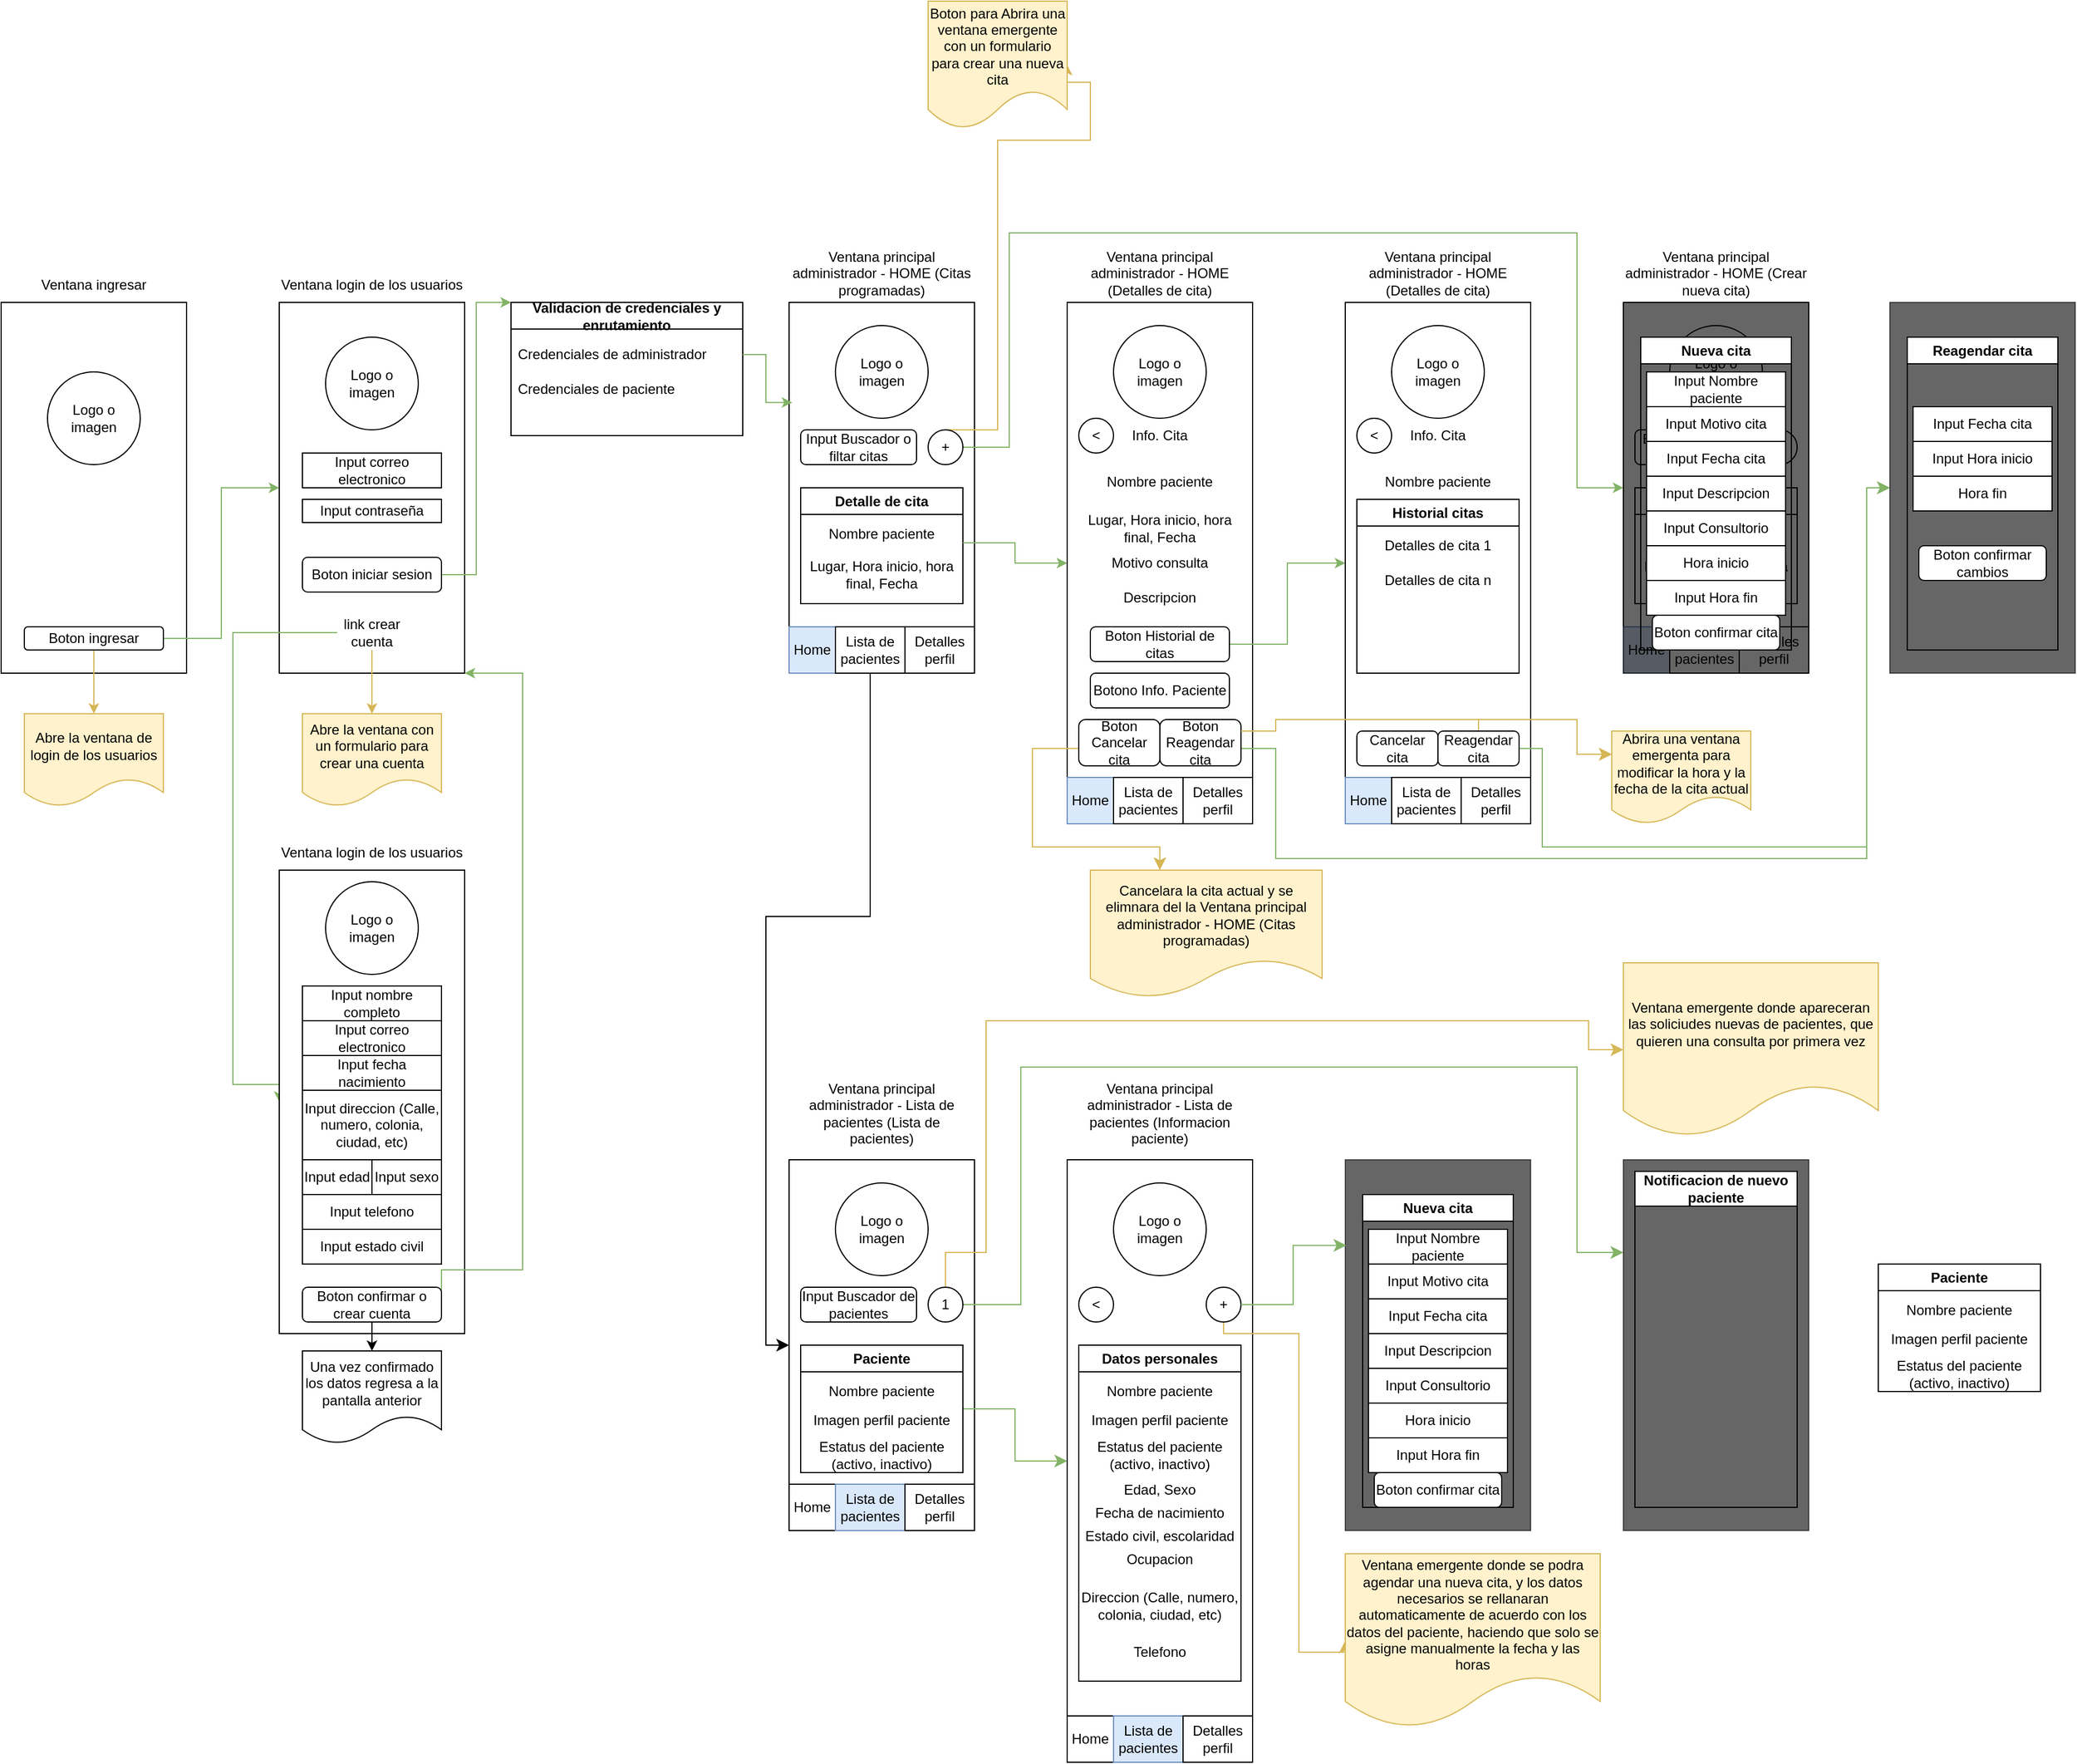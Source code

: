 <mxfile version="24.3.1" type="github">
  <diagram name="Página-1" id="ZbiloQiYvvWJCCRVqYYY">
    <mxGraphModel dx="989" dy="2167" grid="1" gridSize="10" guides="1" tooltips="1" connect="1" arrows="1" fold="1" page="1" pageScale="1" pageWidth="900" pageHeight="1600" math="0" shadow="0">
      <root>
        <mxCell id="0" />
        <mxCell id="1" parent="0" />
        <mxCell id="nOO9d--wfHKwfgQTX6aH-1" value="" style="rounded=0;whiteSpace=wrap;html=1;" parent="1" vertex="1">
          <mxGeometry x="40" y="100" width="160" height="320" as="geometry" />
        </mxCell>
        <mxCell id="nOO9d--wfHKwfgQTX6aH-2" value="Ventana ingresar" style="text;html=1;align=center;verticalAlign=middle;whiteSpace=wrap;rounded=0;" parent="1" vertex="1">
          <mxGeometry x="40" y="70" width="160" height="30" as="geometry" />
        </mxCell>
        <mxCell id="nOO9d--wfHKwfgQTX6aH-3" value="Logo o imagen" style="ellipse;whiteSpace=wrap;html=1;aspect=fixed;" parent="1" vertex="1">
          <mxGeometry x="80" y="160" width="80" height="80" as="geometry" />
        </mxCell>
        <mxCell id="nOO9d--wfHKwfgQTX6aH-10" value="" style="edgeStyle=orthogonalEdgeStyle;rounded=0;orthogonalLoop=1;jettySize=auto;html=1;fillColor=#fff2cc;strokeColor=#d6b656;" parent="1" source="nOO9d--wfHKwfgQTX6aH-4" target="nOO9d--wfHKwfgQTX6aH-9" edge="1">
          <mxGeometry relative="1" as="geometry" />
        </mxCell>
        <mxCell id="nOO9d--wfHKwfgQTX6aH-15" style="rounded=0;orthogonalLoop=1;jettySize=auto;html=1;exitX=1;exitY=0.5;exitDx=0;exitDy=0;entryX=0;entryY=0.5;entryDx=0;entryDy=0;edgeStyle=orthogonalEdgeStyle;endArrow=classic;endFill=1;fillColor=#d5e8d4;strokeColor=#82b366;" parent="1" source="nOO9d--wfHKwfgQTX6aH-4" target="nOO9d--wfHKwfgQTX6aH-11" edge="1">
          <mxGeometry relative="1" as="geometry" />
        </mxCell>
        <mxCell id="nOO9d--wfHKwfgQTX6aH-4" value="Boton ingresar" style="rounded=1;whiteSpace=wrap;html=1;" parent="1" vertex="1">
          <mxGeometry x="60" y="380" width="120" height="20" as="geometry" />
        </mxCell>
        <mxCell id="nOO9d--wfHKwfgQTX6aH-9" value="Abre la ventana de login de los usuarios" style="shape=document;whiteSpace=wrap;html=1;boundedLbl=1;rounded=1;fillColor=#fff2cc;strokeColor=#d6b656;" parent="1" vertex="1">
          <mxGeometry x="60" y="455" width="120" height="80" as="geometry" />
        </mxCell>
        <mxCell id="nOO9d--wfHKwfgQTX6aH-11" value="" style="rounded=0;whiteSpace=wrap;html=1;" parent="1" vertex="1">
          <mxGeometry x="280" y="100" width="160" height="320" as="geometry" />
        </mxCell>
        <mxCell id="nOO9d--wfHKwfgQTX6aH-12" value="Ventana login de los usuarios" style="text;html=1;align=center;verticalAlign=middle;whiteSpace=wrap;rounded=0;" parent="1" vertex="1">
          <mxGeometry x="280" y="70" width="160" height="30" as="geometry" />
        </mxCell>
        <mxCell id="nOO9d--wfHKwfgQTX6aH-13" value="Logo o imagen" style="ellipse;whiteSpace=wrap;html=1;aspect=fixed;" parent="1" vertex="1">
          <mxGeometry x="320" y="130" width="80" height="80" as="geometry" />
        </mxCell>
        <mxCell id="nOO9d--wfHKwfgQTX6aH-62" style="edgeStyle=orthogonalEdgeStyle;rounded=0;orthogonalLoop=1;jettySize=auto;html=1;exitX=0;exitY=0.5;exitDx=0;exitDy=0;entryX=0;entryY=0.5;entryDx=0;entryDy=0;fillColor=#d5e8d4;strokeColor=#82b366;" parent="1" source="nOO9d--wfHKwfgQTX6aH-18" target="nOO9d--wfHKwfgQTX6aH-24" edge="1">
          <mxGeometry relative="1" as="geometry">
            <Array as="points">
              <mxPoint x="240" y="385" />
              <mxPoint x="240" y="775" />
            </Array>
          </mxGeometry>
        </mxCell>
        <mxCell id="nOO9d--wfHKwfgQTX6aH-65" style="edgeStyle=orthogonalEdgeStyle;rounded=0;orthogonalLoop=1;jettySize=auto;html=1;exitX=1;exitY=0.5;exitDx=0;exitDy=0;entryX=0;entryY=0;entryDx=0;entryDy=0;fillColor=#d5e8d4;strokeColor=#82b366;" parent="1" source="nOO9d--wfHKwfgQTX6aH-14" target="nOO9d--wfHKwfgQTX6aH-64" edge="1">
          <mxGeometry relative="1" as="geometry">
            <Array as="points">
              <mxPoint x="450" y="335" />
              <mxPoint x="450" y="100" />
            </Array>
          </mxGeometry>
        </mxCell>
        <mxCell id="nOO9d--wfHKwfgQTX6aH-14" value="Boton iniciar sesion" style="rounded=1;whiteSpace=wrap;html=1;" parent="1" vertex="1">
          <mxGeometry x="300" y="320" width="120" height="30" as="geometry" />
        </mxCell>
        <mxCell id="nOO9d--wfHKwfgQTX6aH-16" value="Input correo electronico" style="rounded=0;whiteSpace=wrap;html=1;" parent="1" vertex="1">
          <mxGeometry x="300" y="230" width="120" height="30" as="geometry" />
        </mxCell>
        <mxCell id="nOO9d--wfHKwfgQTX6aH-17" value="Input contraseña" style="rounded=0;whiteSpace=wrap;html=1;" parent="1" vertex="1">
          <mxGeometry x="300" y="270" width="120" height="20" as="geometry" />
        </mxCell>
        <mxCell id="nOO9d--wfHKwfgQTX6aH-23" value="" style="edgeStyle=orthogonalEdgeStyle;rounded=0;orthogonalLoop=1;jettySize=auto;html=1;fillColor=#fff2cc;strokeColor=#d6b656;" parent="1" source="nOO9d--wfHKwfgQTX6aH-18" target="nOO9d--wfHKwfgQTX6aH-22" edge="1">
          <mxGeometry relative="1" as="geometry" />
        </mxCell>
        <mxCell id="nOO9d--wfHKwfgQTX6aH-18" value="link crear cuenta" style="text;html=1;align=center;verticalAlign=middle;whiteSpace=wrap;rounded=0;" parent="1" vertex="1">
          <mxGeometry x="330" y="370" width="60" height="30" as="geometry" />
        </mxCell>
        <mxCell id="nOO9d--wfHKwfgQTX6aH-22" value="Abre la ventana con un formulario para crear una cuenta" style="shape=document;whiteSpace=wrap;html=1;boundedLbl=1;fillColor=#fff2cc;strokeColor=#d6b656;" parent="1" vertex="1">
          <mxGeometry x="300" y="455" width="120" height="80" as="geometry" />
        </mxCell>
        <mxCell id="nOO9d--wfHKwfgQTX6aH-24" value="" style="rounded=0;whiteSpace=wrap;html=1;" parent="1" vertex="1">
          <mxGeometry x="280" y="590" width="160" height="400" as="geometry" />
        </mxCell>
        <mxCell id="nOO9d--wfHKwfgQTX6aH-25" value="Ventana login de los usuarios" style="text;html=1;align=center;verticalAlign=middle;whiteSpace=wrap;rounded=0;" parent="1" vertex="1">
          <mxGeometry x="280" y="560" width="160" height="30" as="geometry" />
        </mxCell>
        <mxCell id="nOO9d--wfHKwfgQTX6aH-26" value="Logo o imagen" style="ellipse;whiteSpace=wrap;html=1;aspect=fixed;" parent="1" vertex="1">
          <mxGeometry x="320" y="600" width="80" height="80" as="geometry" />
        </mxCell>
        <mxCell id="nOO9d--wfHKwfgQTX6aH-28" value="Input nombre completo" style="rounded=0;whiteSpace=wrap;html=1;" parent="1" vertex="1">
          <mxGeometry x="300" y="690" width="120" height="30" as="geometry" />
        </mxCell>
        <mxCell id="nOO9d--wfHKwfgQTX6aH-29" value="Input correo electronico" style="rounded=0;whiteSpace=wrap;html=1;" parent="1" vertex="1">
          <mxGeometry x="300" y="720" width="120" height="30" as="geometry" />
        </mxCell>
        <mxCell id="nOO9d--wfHKwfgQTX6aH-34" value="Input fecha nacimiento" style="rounded=0;whiteSpace=wrap;html=1;" parent="1" vertex="1">
          <mxGeometry x="300" y="750" width="120" height="30" as="geometry" />
        </mxCell>
        <mxCell id="nOO9d--wfHKwfgQTX6aH-35" value="Input direccion (Calle, numero, colonia, ciudad, etc)" style="rounded=0;whiteSpace=wrap;html=1;" parent="1" vertex="1">
          <mxGeometry x="300" y="780" width="120" height="60" as="geometry" />
        </mxCell>
        <mxCell id="nOO9d--wfHKwfgQTX6aH-36" value="Input edad" style="rounded=0;whiteSpace=wrap;html=1;" parent="1" vertex="1">
          <mxGeometry x="300" y="840" width="60" height="30" as="geometry" />
        </mxCell>
        <mxCell id="nOO9d--wfHKwfgQTX6aH-37" value="Input sexo" style="rounded=0;whiteSpace=wrap;html=1;" parent="1" vertex="1">
          <mxGeometry x="360" y="840" width="60" height="30" as="geometry" />
        </mxCell>
        <mxCell id="nOO9d--wfHKwfgQTX6aH-38" value="Input telefono" style="rounded=0;whiteSpace=wrap;html=1;" parent="1" vertex="1">
          <mxGeometry x="300" y="870" width="120" height="30" as="geometry" />
        </mxCell>
        <mxCell id="nOO9d--wfHKwfgQTX6aH-39" value="Input estado civil" style="rounded=0;whiteSpace=wrap;html=1;" parent="1" vertex="1">
          <mxGeometry x="300" y="900" width="120" height="30" as="geometry" />
        </mxCell>
        <mxCell id="nOO9d--wfHKwfgQTX6aH-60" value="" style="edgeStyle=orthogonalEdgeStyle;rounded=0;orthogonalLoop=1;jettySize=auto;html=1;" parent="1" source="nOO9d--wfHKwfgQTX6aH-40" target="nOO9d--wfHKwfgQTX6aH-59" edge="1">
          <mxGeometry relative="1" as="geometry" />
        </mxCell>
        <mxCell id="nOO9d--wfHKwfgQTX6aH-61" style="edgeStyle=orthogonalEdgeStyle;rounded=0;orthogonalLoop=1;jettySize=auto;html=1;exitX=1;exitY=0.5;exitDx=0;exitDy=0;entryX=1;entryY=1;entryDx=0;entryDy=0;fillColor=#d5e8d4;strokeColor=#82b366;" parent="1" source="nOO9d--wfHKwfgQTX6aH-40" target="nOO9d--wfHKwfgQTX6aH-11" edge="1">
          <mxGeometry relative="1" as="geometry">
            <Array as="points">
              <mxPoint x="490" y="935" />
              <mxPoint x="490" y="420" />
            </Array>
          </mxGeometry>
        </mxCell>
        <mxCell id="nOO9d--wfHKwfgQTX6aH-40" value="Boton confirmar o crear cuenta" style="rounded=1;whiteSpace=wrap;html=1;" parent="1" vertex="1">
          <mxGeometry x="300" y="950" width="120" height="30" as="geometry" />
        </mxCell>
        <mxCell id="nOO9d--wfHKwfgQTX6aH-41" value="" style="rounded=0;whiteSpace=wrap;html=1;" parent="1" vertex="1">
          <mxGeometry x="720" y="100" width="160" height="320" as="geometry" />
        </mxCell>
        <mxCell id="nOO9d--wfHKwfgQTX6aH-42" value="Ventana principal administrador - HOME (Citas programadas)" style="text;html=1;align=center;verticalAlign=middle;whiteSpace=wrap;rounded=0;" parent="1" vertex="1">
          <mxGeometry x="720" y="50" width="160" height="50" as="geometry" />
        </mxCell>
        <mxCell id="nOO9d--wfHKwfgQTX6aH-43" value="Logo o imagen" style="ellipse;whiteSpace=wrap;html=1;aspect=fixed;" parent="1" vertex="1">
          <mxGeometry x="760" y="120" width="80" height="80" as="geometry" />
        </mxCell>
        <mxCell id="nOO9d--wfHKwfgQTX6aH-49" value="Input Buscador o filtar citas" style="rounded=1;whiteSpace=wrap;html=1;" parent="1" vertex="1">
          <mxGeometry x="730" y="210" width="100" height="30" as="geometry" />
        </mxCell>
        <mxCell id="nOO9d--wfHKwfgQTX6aH-142" style="edgeStyle=orthogonalEdgeStyle;rounded=0;orthogonalLoop=1;jettySize=auto;html=1;entryX=0;entryY=0.5;entryDx=0;entryDy=0;fillColor=#d5e8d4;strokeColor=#82b366;" parent="1" source="nOO9d--wfHKwfgQTX6aH-50" target="nOO9d--wfHKwfgQTX6aH-141" edge="1">
          <mxGeometry relative="1" as="geometry">
            <Array as="points">
              <mxPoint x="910" y="225" />
              <mxPoint x="910" y="40" />
              <mxPoint x="1400" y="40" />
              <mxPoint x="1400" y="260" />
            </Array>
          </mxGeometry>
        </mxCell>
        <mxCell id="nOO9d--wfHKwfgQTX6aH-147" style="edgeStyle=orthogonalEdgeStyle;rounded=0;orthogonalLoop=1;jettySize=auto;html=1;exitX=0.5;exitY=0;exitDx=0;exitDy=0;entryX=1;entryY=0.5;entryDx=0;entryDy=0;fillColor=#fff2cc;strokeColor=#d6b656;" parent="1" source="nOO9d--wfHKwfgQTX6aH-50" target="nOO9d--wfHKwfgQTX6aH-146" edge="1">
          <mxGeometry relative="1" as="geometry">
            <Array as="points">
              <mxPoint x="900" y="210" />
              <mxPoint x="900" y="-40" />
              <mxPoint x="980" y="-40" />
              <mxPoint x="980" y="-90" />
            </Array>
          </mxGeometry>
        </mxCell>
        <mxCell id="nOO9d--wfHKwfgQTX6aH-50" value="+" style="ellipse;whiteSpace=wrap;html=1;aspect=fixed;" parent="1" vertex="1">
          <mxGeometry x="840" y="210" width="30" height="30" as="geometry" />
        </mxCell>
        <mxCell id="nOO9d--wfHKwfgQTX6aH-53" value="Detalle de cita" style="swimlane;whiteSpace=wrap;html=1;startSize=23;" parent="1" vertex="1">
          <mxGeometry x="730" y="260" width="140" height="100" as="geometry" />
        </mxCell>
        <mxCell id="nOO9d--wfHKwfgQTX6aH-54" value="Nombre paciente" style="text;html=1;align=center;verticalAlign=middle;whiteSpace=wrap;rounded=0;" parent="nOO9d--wfHKwfgQTX6aH-53" vertex="1">
          <mxGeometry y="25" width="140" height="30" as="geometry" />
        </mxCell>
        <mxCell id="nOO9d--wfHKwfgQTX6aH-55" value="Lugar, Hora inicio, hora final, Fecha" style="text;html=1;align=center;verticalAlign=middle;whiteSpace=wrap;rounded=0;" parent="1" vertex="1">
          <mxGeometry x="730" y="310" width="140" height="50" as="geometry" />
        </mxCell>
        <mxCell id="nOO9d--wfHKwfgQTX6aH-56" value="Home" style="rounded=0;whiteSpace=wrap;html=1;fillColor=#dae8fc;strokeColor=#6c8ebf;" parent="1" vertex="1">
          <mxGeometry x="720" y="380" width="40" height="40" as="geometry" />
        </mxCell>
        <mxCell id="zW9iqZZ3IvsAzEYnk_GR-31" style="edgeStyle=orthogonalEdgeStyle;rounded=0;orthogonalLoop=1;jettySize=auto;html=1;exitX=0.5;exitY=1;exitDx=0;exitDy=0;entryX=0;entryY=0.5;entryDx=0;entryDy=0;fontSize=12;startSize=8;endSize=8;" edge="1" parent="1" source="nOO9d--wfHKwfgQTX6aH-57" target="zW9iqZZ3IvsAzEYnk_GR-20">
          <mxGeometry relative="1" as="geometry" />
        </mxCell>
        <mxCell id="nOO9d--wfHKwfgQTX6aH-57" value="Lista de pacientes" style="rounded=0;whiteSpace=wrap;html=1;" parent="1" vertex="1">
          <mxGeometry x="760" y="380" width="60" height="40" as="geometry" />
        </mxCell>
        <mxCell id="nOO9d--wfHKwfgQTX6aH-58" value="Detalles perfil" style="rounded=0;whiteSpace=wrap;html=1;" parent="1" vertex="1">
          <mxGeometry x="820" y="380" width="60" height="40" as="geometry" />
        </mxCell>
        <mxCell id="nOO9d--wfHKwfgQTX6aH-59" value="Una vez confirmado los datos regresa a la pantalla anterior" style="shape=document;whiteSpace=wrap;html=1;boundedLbl=1;rounded=1;" parent="1" vertex="1">
          <mxGeometry x="300" y="1005" width="120" height="80" as="geometry" />
        </mxCell>
        <mxCell id="nOO9d--wfHKwfgQTX6aH-64" value="Validacion de credenciales y enrutamiento" style="swimlane;whiteSpace=wrap;html=1;" parent="1" vertex="1">
          <mxGeometry x="480" y="100" width="200" height="115" as="geometry" />
        </mxCell>
        <mxCell id="nOO9d--wfHKwfgQTX6aH-66" value="Credenciales de administrador" style="text;strokeColor=none;fillColor=none;align=left;verticalAlign=middle;spacingLeft=4;spacingRight=4;overflow=hidden;points=[[0,0.5],[1,0.5]];portConstraint=eastwest;rotatable=0;whiteSpace=wrap;html=1;" parent="nOO9d--wfHKwfgQTX6aH-64" vertex="1">
          <mxGeometry y="30" width="200" height="30" as="geometry" />
        </mxCell>
        <mxCell id="nOO9d--wfHKwfgQTX6aH-70" value="Credenciales de paciente" style="text;strokeColor=none;fillColor=none;align=left;verticalAlign=middle;spacingLeft=4;spacingRight=4;overflow=hidden;points=[[0,0.5],[1,0.5]];portConstraint=eastwest;rotatable=0;whiteSpace=wrap;html=1;" parent="nOO9d--wfHKwfgQTX6aH-64" vertex="1">
          <mxGeometry y="60" width="200" height="30" as="geometry" />
        </mxCell>
        <mxCell id="nOO9d--wfHKwfgQTX6aH-69" style="edgeStyle=orthogonalEdgeStyle;rounded=0;orthogonalLoop=1;jettySize=auto;html=1;entryX=0.017;entryY=0.27;entryDx=0;entryDy=0;entryPerimeter=0;fillColor=#d5e8d4;strokeColor=#82b366;" parent="1" source="nOO9d--wfHKwfgQTX6aH-66" target="nOO9d--wfHKwfgQTX6aH-41" edge="1">
          <mxGeometry relative="1" as="geometry" />
        </mxCell>
        <mxCell id="nOO9d--wfHKwfgQTX6aH-71" value="" style="rounded=0;whiteSpace=wrap;html=1;" parent="1" vertex="1">
          <mxGeometry x="960" y="100" width="160" height="450" as="geometry" />
        </mxCell>
        <mxCell id="nOO9d--wfHKwfgQTX6aH-72" value="Ventana principal administrador - HOME (Detalles de cita)" style="text;html=1;align=center;verticalAlign=middle;whiteSpace=wrap;rounded=0;" parent="1" vertex="1">
          <mxGeometry x="960" y="50" width="160" height="50" as="geometry" />
        </mxCell>
        <mxCell id="nOO9d--wfHKwfgQTX6aH-73" value="Logo o imagen" style="ellipse;whiteSpace=wrap;html=1;aspect=fixed;" parent="1" vertex="1">
          <mxGeometry x="1000" y="120" width="80" height="80" as="geometry" />
        </mxCell>
        <mxCell id="nOO9d--wfHKwfgQTX6aH-79" value="Home" style="rounded=0;whiteSpace=wrap;html=1;fillColor=#dae8fc;strokeColor=#6c8ebf;" parent="1" vertex="1">
          <mxGeometry x="960" y="510" width="40" height="40" as="geometry" />
        </mxCell>
        <mxCell id="nOO9d--wfHKwfgQTX6aH-80" value="Lista de pacientes" style="rounded=0;whiteSpace=wrap;html=1;" parent="1" vertex="1">
          <mxGeometry x="1000" y="510" width="60" height="40" as="geometry" />
        </mxCell>
        <mxCell id="nOO9d--wfHKwfgQTX6aH-81" value="Detalles perfil" style="rounded=0;whiteSpace=wrap;html=1;" parent="1" vertex="1">
          <mxGeometry x="1060" y="510" width="60" height="40" as="geometry" />
        </mxCell>
        <mxCell id="nOO9d--wfHKwfgQTX6aH-82" style="edgeStyle=orthogonalEdgeStyle;rounded=0;orthogonalLoop=1;jettySize=auto;html=1;exitX=1;exitY=0.75;exitDx=0;exitDy=0;entryX=0;entryY=0.5;entryDx=0;entryDy=0;fillColor=#d5e8d4;strokeColor=#82b366;" parent="1" source="nOO9d--wfHKwfgQTX6aH-54" target="nOO9d--wfHKwfgQTX6aH-71" edge="1">
          <mxGeometry relative="1" as="geometry" />
        </mxCell>
        <mxCell id="nOO9d--wfHKwfgQTX6aH-83" value="&amp;lt;" style="ellipse;whiteSpace=wrap;html=1;aspect=fixed;" parent="1" vertex="1">
          <mxGeometry x="970" y="200" width="30" height="30" as="geometry" />
        </mxCell>
        <mxCell id="nOO9d--wfHKwfgQTX6aH-84" value="Info. Cita" style="text;html=1;align=center;verticalAlign=middle;whiteSpace=wrap;rounded=0;" parent="1" vertex="1">
          <mxGeometry x="1010" y="200" width="60" height="30" as="geometry" />
        </mxCell>
        <mxCell id="nOO9d--wfHKwfgQTX6aH-85" value="Lugar, Hora inicio, hora final, Fecha" style="text;html=1;align=center;verticalAlign=middle;whiteSpace=wrap;rounded=0;" parent="1" vertex="1">
          <mxGeometry x="970" y="270" width="140" height="50" as="geometry" />
        </mxCell>
        <mxCell id="nOO9d--wfHKwfgQTX6aH-77" value="Nombre paciente" style="text;html=1;align=center;verticalAlign=middle;whiteSpace=wrap;rounded=0;" parent="1" vertex="1">
          <mxGeometry x="970" y="240" width="140" height="30" as="geometry" />
        </mxCell>
        <mxCell id="nOO9d--wfHKwfgQTX6aH-87" value="Motivo consulta" style="text;html=1;align=center;verticalAlign=middle;whiteSpace=wrap;rounded=0;" parent="1" vertex="1">
          <mxGeometry x="970" y="310" width="140" height="30" as="geometry" />
        </mxCell>
        <mxCell id="nOO9d--wfHKwfgQTX6aH-88" value="Descripcion" style="text;html=1;align=center;verticalAlign=middle;whiteSpace=wrap;rounded=0;" parent="1" vertex="1">
          <mxGeometry x="970" y="340" width="140" height="30" as="geometry" />
        </mxCell>
        <mxCell id="nOO9d--wfHKwfgQTX6aH-114" style="edgeStyle=orthogonalEdgeStyle;rounded=0;orthogonalLoop=1;jettySize=auto;html=1;entryX=0;entryY=0.5;entryDx=0;entryDy=0;fillColor=#d5e8d4;strokeColor=#82b366;" parent="1" source="nOO9d--wfHKwfgQTX6aH-89" target="nOO9d--wfHKwfgQTX6aH-93" edge="1">
          <mxGeometry relative="1" as="geometry" />
        </mxCell>
        <mxCell id="nOO9d--wfHKwfgQTX6aH-89" value="Boton Historial de citas" style="rounded=1;whiteSpace=wrap;html=1;" parent="1" vertex="1">
          <mxGeometry x="980" y="380" width="120" height="30" as="geometry" />
        </mxCell>
        <mxCell id="nOO9d--wfHKwfgQTX6aH-90" value="Botono Info. Paciente" style="rounded=1;whiteSpace=wrap;html=1;" parent="1" vertex="1">
          <mxGeometry x="980" y="420" width="120" height="30" as="geometry" />
        </mxCell>
        <mxCell id="zW9iqZZ3IvsAzEYnk_GR-19" value="" style="edgeStyle=orthogonalEdgeStyle;rounded=0;orthogonalLoop=1;jettySize=auto;html=1;fontSize=12;startSize=8;endSize=8;fillColor=#fff2cc;strokeColor=#d6b656;" edge="1" parent="1" source="nOO9d--wfHKwfgQTX6aH-91" target="zW9iqZZ3IvsAzEYnk_GR-18">
          <mxGeometry relative="1" as="geometry">
            <Array as="points">
              <mxPoint x="930" y="485" />
              <mxPoint x="930" y="570" />
              <mxPoint x="1040" y="570" />
            </Array>
          </mxGeometry>
        </mxCell>
        <mxCell id="nOO9d--wfHKwfgQTX6aH-91" value="Boton Cancelar cita" style="rounded=1;whiteSpace=wrap;html=1;" parent="1" vertex="1">
          <mxGeometry x="970" y="460" width="70" height="40" as="geometry" />
        </mxCell>
        <mxCell id="zW9iqZZ3IvsAzEYnk_GR-16" style="edgeStyle=orthogonalEdgeStyle;rounded=0;orthogonalLoop=1;jettySize=auto;html=1;entryX=0;entryY=0.5;entryDx=0;entryDy=0;fontSize=12;startSize=8;endSize=8;fillColor=#d5e8d4;strokeColor=#82b366;" edge="1" parent="1" source="nOO9d--wfHKwfgQTX6aH-92" target="zW9iqZZ3IvsAzEYnk_GR-9">
          <mxGeometry relative="1" as="geometry">
            <Array as="points">
              <mxPoint x="1140" y="485" />
              <mxPoint x="1140" y="580" />
              <mxPoint x="1650" y="580" />
              <mxPoint x="1650" y="260" />
            </Array>
          </mxGeometry>
        </mxCell>
        <mxCell id="nOO9d--wfHKwfgQTX6aH-92" value="Boton Reagendar cita" style="rounded=1;whiteSpace=wrap;html=1;" parent="1" vertex="1">
          <mxGeometry x="1040" y="460" width="70" height="40" as="geometry" />
        </mxCell>
        <mxCell id="nOO9d--wfHKwfgQTX6aH-93" value="" style="rounded=0;whiteSpace=wrap;html=1;" parent="1" vertex="1">
          <mxGeometry x="1200" y="100" width="160" height="450" as="geometry" />
        </mxCell>
        <mxCell id="nOO9d--wfHKwfgQTX6aH-94" value="Ventana principal administrador - HOME (Detalles de cita)" style="text;html=1;align=center;verticalAlign=middle;whiteSpace=wrap;rounded=0;" parent="1" vertex="1">
          <mxGeometry x="1200" y="50" width="160" height="50" as="geometry" />
        </mxCell>
        <mxCell id="nOO9d--wfHKwfgQTX6aH-95" value="Logo o imagen" style="ellipse;whiteSpace=wrap;html=1;aspect=fixed;" parent="1" vertex="1">
          <mxGeometry x="1240" y="120" width="80" height="80" as="geometry" />
        </mxCell>
        <mxCell id="nOO9d--wfHKwfgQTX6aH-96" value="Home" style="rounded=0;whiteSpace=wrap;html=1;fillColor=#dae8fc;strokeColor=#6c8ebf;" parent="1" vertex="1">
          <mxGeometry x="1200" y="510" width="40" height="40" as="geometry" />
        </mxCell>
        <mxCell id="nOO9d--wfHKwfgQTX6aH-97" value="Lista de pacientes" style="rounded=0;whiteSpace=wrap;html=1;" parent="1" vertex="1">
          <mxGeometry x="1240" y="510" width="60" height="40" as="geometry" />
        </mxCell>
        <mxCell id="nOO9d--wfHKwfgQTX6aH-98" value="Detalles perfil" style="rounded=0;whiteSpace=wrap;html=1;" parent="1" vertex="1">
          <mxGeometry x="1300" y="510" width="60" height="40" as="geometry" />
        </mxCell>
        <mxCell id="nOO9d--wfHKwfgQTX6aH-99" value="&amp;lt;" style="ellipse;whiteSpace=wrap;html=1;aspect=fixed;" parent="1" vertex="1">
          <mxGeometry x="1210" y="200" width="30" height="30" as="geometry" />
        </mxCell>
        <mxCell id="nOO9d--wfHKwfgQTX6aH-100" value="Info. Cita" style="text;html=1;align=center;verticalAlign=middle;whiteSpace=wrap;rounded=0;" parent="1" vertex="1">
          <mxGeometry x="1250" y="200" width="60" height="30" as="geometry" />
        </mxCell>
        <mxCell id="nOO9d--wfHKwfgQTX6aH-102" value="Nombre paciente" style="text;html=1;align=center;verticalAlign=middle;whiteSpace=wrap;rounded=0;" parent="1" vertex="1">
          <mxGeometry x="1210" y="240" width="140" height="30" as="geometry" />
        </mxCell>
        <mxCell id="nOO9d--wfHKwfgQTX6aH-107" value="Cancelar cita" style="rounded=1;whiteSpace=wrap;html=1;" parent="1" vertex="1">
          <mxGeometry x="1210" y="470" width="70" height="30" as="geometry" />
        </mxCell>
        <mxCell id="zW9iqZZ3IvsAzEYnk_GR-14" style="edgeStyle=orthogonalEdgeStyle;rounded=0;orthogonalLoop=1;jettySize=auto;html=1;entryX=0;entryY=0.25;entryDx=0;entryDy=0;fontSize=12;startSize=8;endSize=8;exitX=0.5;exitY=0;exitDx=0;exitDy=0;fillColor=#fff2cc;strokeColor=#d6b656;" edge="1" parent="1" source="nOO9d--wfHKwfgQTX6aH-108" target="zW9iqZZ3IvsAzEYnk_GR-11">
          <mxGeometry relative="1" as="geometry">
            <Array as="points">
              <mxPoint x="1315" y="460" />
              <mxPoint x="1400" y="460" />
              <mxPoint x="1400" y="490" />
            </Array>
          </mxGeometry>
        </mxCell>
        <mxCell id="zW9iqZZ3IvsAzEYnk_GR-17" style="edgeStyle=orthogonalEdgeStyle;rounded=0;orthogonalLoop=1;jettySize=auto;html=1;exitX=1;exitY=0.5;exitDx=0;exitDy=0;fontSize=12;startSize=8;endSize=8;entryX=0;entryY=0.5;entryDx=0;entryDy=0;fillColor=#d5e8d4;strokeColor=#82b366;" edge="1" parent="1" source="nOO9d--wfHKwfgQTX6aH-108" target="zW9iqZZ3IvsAzEYnk_GR-9">
          <mxGeometry relative="1" as="geometry">
            <mxPoint x="1670" y="250" as="targetPoint" />
            <Array as="points">
              <mxPoint x="1370" y="485" />
              <mxPoint x="1370" y="570" />
              <mxPoint x="1650" y="570" />
              <mxPoint x="1650" y="260" />
            </Array>
          </mxGeometry>
        </mxCell>
        <mxCell id="nOO9d--wfHKwfgQTX6aH-108" value="Reagendar cita" style="rounded=1;whiteSpace=wrap;html=1;" parent="1" vertex="1">
          <mxGeometry x="1280" y="470" width="70" height="30" as="geometry" />
        </mxCell>
        <mxCell id="nOO9d--wfHKwfgQTX6aH-109" value="Historial citas" style="swimlane;whiteSpace=wrap;html=1;startSize=23;" parent="1" vertex="1">
          <mxGeometry x="1210" y="270" width="140" height="150" as="geometry" />
        </mxCell>
        <mxCell id="nOO9d--wfHKwfgQTX6aH-110" value="Detalles de cita 1" style="text;html=1;align=center;verticalAlign=middle;whiteSpace=wrap;rounded=0;" parent="nOO9d--wfHKwfgQTX6aH-109" vertex="1">
          <mxGeometry y="25" width="140" height="30" as="geometry" />
        </mxCell>
        <mxCell id="nOO9d--wfHKwfgQTX6aH-113" value="Detalles de cita n" style="text;html=1;align=center;verticalAlign=middle;whiteSpace=wrap;rounded=0;" parent="nOO9d--wfHKwfgQTX6aH-109" vertex="1">
          <mxGeometry y="55" width="140" height="30" as="geometry" />
        </mxCell>
        <mxCell id="nOO9d--wfHKwfgQTX6aH-130" value="" style="rounded=0;whiteSpace=wrap;html=1;" parent="1" vertex="1">
          <mxGeometry x="1440" y="100" width="160" height="320" as="geometry" />
        </mxCell>
        <mxCell id="nOO9d--wfHKwfgQTX6aH-131" value="Ventana principal administrador - HOME (Crear nueva cita)" style="text;html=1;align=center;verticalAlign=middle;whiteSpace=wrap;rounded=0;" parent="1" vertex="1">
          <mxGeometry x="1440" y="50" width="160" height="50" as="geometry" />
        </mxCell>
        <mxCell id="nOO9d--wfHKwfgQTX6aH-132" value="Logo o imagen" style="ellipse;whiteSpace=wrap;html=1;aspect=fixed;" parent="1" vertex="1">
          <mxGeometry x="1480" y="120" width="80" height="80" as="geometry" />
        </mxCell>
        <mxCell id="nOO9d--wfHKwfgQTX6aH-133" value="Buscador o filtar citas" style="rounded=1;whiteSpace=wrap;html=1;" parent="1" vertex="1">
          <mxGeometry x="1450" y="210" width="100" height="30" as="geometry" />
        </mxCell>
        <mxCell id="nOO9d--wfHKwfgQTX6aH-134" value="+" style="ellipse;whiteSpace=wrap;html=1;aspect=fixed;" parent="1" vertex="1">
          <mxGeometry x="1560" y="210" width="30" height="30" as="geometry" />
        </mxCell>
        <mxCell id="nOO9d--wfHKwfgQTX6aH-135" value="Detalle de cita" style="swimlane;whiteSpace=wrap;html=1;startSize=23;" parent="1" vertex="1">
          <mxGeometry x="1450" y="260" width="140" height="100" as="geometry" />
        </mxCell>
        <mxCell id="nOO9d--wfHKwfgQTX6aH-136" value="Nombre paciente" style="text;html=1;align=center;verticalAlign=middle;whiteSpace=wrap;rounded=0;" parent="nOO9d--wfHKwfgQTX6aH-135" vertex="1">
          <mxGeometry y="25" width="140" height="30" as="geometry" />
        </mxCell>
        <mxCell id="nOO9d--wfHKwfgQTX6aH-137" value="Lugar, Hora inicio, hora final, Fecha" style="text;html=1;align=center;verticalAlign=middle;whiteSpace=wrap;rounded=0;" parent="1" vertex="1">
          <mxGeometry x="1450" y="310" width="140" height="50" as="geometry" />
        </mxCell>
        <mxCell id="nOO9d--wfHKwfgQTX6aH-138" value="Home" style="rounded=0;whiteSpace=wrap;html=1;fillColor=#dae8fc;strokeColor=#6c8ebf;" parent="1" vertex="1">
          <mxGeometry x="1440" y="380" width="40" height="40" as="geometry" />
        </mxCell>
        <mxCell id="nOO9d--wfHKwfgQTX6aH-139" value="Lista de pacientes" style="rounded=0;whiteSpace=wrap;html=1;" parent="1" vertex="1">
          <mxGeometry x="1480" y="380" width="60" height="40" as="geometry" />
        </mxCell>
        <mxCell id="nOO9d--wfHKwfgQTX6aH-140" value="Detalles perfil" style="rounded=0;whiteSpace=wrap;html=1;" parent="1" vertex="1">
          <mxGeometry x="1540" y="380" width="60" height="40" as="geometry" />
        </mxCell>
        <mxCell id="nOO9d--wfHKwfgQTX6aH-146" value="Boton para Abrira una ventana emergente con un formulario para crear una nueva cita" style="shape=document;whiteSpace=wrap;html=1;boundedLbl=1;fillColor=#fff2cc;strokeColor=#d6b656;" parent="1" vertex="1">
          <mxGeometry x="840" y="-160" width="120" height="110" as="geometry" />
        </mxCell>
        <mxCell id="zW9iqZZ3IvsAzEYnk_GR-10" value="" style="group" vertex="1" connectable="0" parent="1">
          <mxGeometry x="1670" y="100" width="160" height="320" as="geometry" />
        </mxCell>
        <mxCell id="zW9iqZZ3IvsAzEYnk_GR-9" value="" style="rounded=0;whiteSpace=wrap;html=1;fillColor=#000000;opacity=60;" vertex="1" parent="zW9iqZZ3IvsAzEYnk_GR-10">
          <mxGeometry width="160" height="320" as="geometry" />
        </mxCell>
        <mxCell id="zW9iqZZ3IvsAzEYnk_GR-1" value="Reagendar cita" style="swimlane;whiteSpace=wrap;html=1;" vertex="1" parent="zW9iqZZ3IvsAzEYnk_GR-10">
          <mxGeometry x="15" y="30" width="130" height="270" as="geometry" />
        </mxCell>
        <mxCell id="zW9iqZZ3IvsAzEYnk_GR-2" value="Input Fecha cita" style="rounded=0;whiteSpace=wrap;html=1;" vertex="1" parent="zW9iqZZ3IvsAzEYnk_GR-1">
          <mxGeometry x="5" y="60" width="120" height="30" as="geometry" />
        </mxCell>
        <mxCell id="zW9iqZZ3IvsAzEYnk_GR-6" value="Input Hora inicio" style="rounded=0;whiteSpace=wrap;html=1;" vertex="1" parent="zW9iqZZ3IvsAzEYnk_GR-10">
          <mxGeometry x="20" y="120" width="120" height="30" as="geometry" />
        </mxCell>
        <mxCell id="zW9iqZZ3IvsAzEYnk_GR-7" value="Hora fin" style="rounded=0;whiteSpace=wrap;html=1;" vertex="1" parent="zW9iqZZ3IvsAzEYnk_GR-10">
          <mxGeometry x="20" y="150" width="120" height="30" as="geometry" />
        </mxCell>
        <mxCell id="zW9iqZZ3IvsAzEYnk_GR-8" value="Boton confirmar cambios" style="rounded=1;whiteSpace=wrap;html=1;" vertex="1" parent="zW9iqZZ3IvsAzEYnk_GR-10">
          <mxGeometry x="25" y="210" width="110" height="30" as="geometry" />
        </mxCell>
        <mxCell id="zW9iqZZ3IvsAzEYnk_GR-11" value="Abrira una ventana emergenta para modificar la hora y la fecha de la cita actual" style="shape=document;whiteSpace=wrap;html=1;boundedLbl=1;fillColor=#fff2cc;strokeColor=#d6b656;" vertex="1" parent="1">
          <mxGeometry x="1430" y="470" width="120" height="80" as="geometry" />
        </mxCell>
        <mxCell id="zW9iqZZ3IvsAzEYnk_GR-18" value="Cancelara la cita actual y se elimnara del la Ventana principal administrador - HOME (Citas programadas)" style="shape=document;whiteSpace=wrap;html=1;boundedLbl=1;rounded=1;fillColor=#fff2cc;strokeColor=#d6b656;" vertex="1" parent="1">
          <mxGeometry x="980" y="590" width="200" height="110" as="geometry" />
        </mxCell>
        <mxCell id="zW9iqZZ3IvsAzEYnk_GR-20" value="" style="rounded=0;whiteSpace=wrap;html=1;" vertex="1" parent="1">
          <mxGeometry x="720" y="840" width="160" height="320" as="geometry" />
        </mxCell>
        <mxCell id="zW9iqZZ3IvsAzEYnk_GR-21" value="Ventana principal administrador - Lista de pacientes (Lista de pacientes)" style="text;html=1;align=center;verticalAlign=middle;whiteSpace=wrap;rounded=0;" vertex="1" parent="1">
          <mxGeometry x="720" y="760" width="160" height="80" as="geometry" />
        </mxCell>
        <mxCell id="zW9iqZZ3IvsAzEYnk_GR-22" value="Logo o imagen" style="ellipse;whiteSpace=wrap;html=1;aspect=fixed;" vertex="1" parent="1">
          <mxGeometry x="760" y="860" width="80" height="80" as="geometry" />
        </mxCell>
        <mxCell id="zW9iqZZ3IvsAzEYnk_GR-23" value="Input Buscador de pacientes" style="rounded=1;whiteSpace=wrap;html=1;" vertex="1" parent="1">
          <mxGeometry x="730" y="950" width="100" height="30" as="geometry" />
        </mxCell>
        <mxCell id="zW9iqZZ3IvsAzEYnk_GR-94" style="edgeStyle=orthogonalEdgeStyle;rounded=0;orthogonalLoop=1;jettySize=auto;html=1;entryX=0;entryY=0.25;entryDx=0;entryDy=0;fontSize=12;startSize=8;endSize=8;fillColor=#d5e8d4;strokeColor=#82b366;" edge="1" parent="1" source="zW9iqZZ3IvsAzEYnk_GR-24" target="zW9iqZZ3IvsAzEYnk_GR-84">
          <mxGeometry relative="1" as="geometry">
            <Array as="points">
              <mxPoint x="920" y="965" />
              <mxPoint x="920" y="760" />
              <mxPoint x="1400" y="760" />
              <mxPoint x="1400" y="920" />
            </Array>
          </mxGeometry>
        </mxCell>
        <mxCell id="zW9iqZZ3IvsAzEYnk_GR-96" style="edgeStyle=orthogonalEdgeStyle;rounded=0;orthogonalLoop=1;jettySize=auto;html=1;entryX=0;entryY=0.5;entryDx=0;entryDy=0;fontSize=12;startSize=8;endSize=8;fillColor=#fff2cc;strokeColor=#d6b656;" edge="1" parent="1" source="zW9iqZZ3IvsAzEYnk_GR-24" target="zW9iqZZ3IvsAzEYnk_GR-95">
          <mxGeometry relative="1" as="geometry">
            <Array as="points">
              <mxPoint x="855" y="920" />
              <mxPoint x="890" y="920" />
              <mxPoint x="890" y="720" />
              <mxPoint x="1410" y="720" />
              <mxPoint x="1410" y="745" />
            </Array>
          </mxGeometry>
        </mxCell>
        <mxCell id="zW9iqZZ3IvsAzEYnk_GR-24" value="1" style="ellipse;whiteSpace=wrap;html=1;aspect=fixed;" vertex="1" parent="1">
          <mxGeometry x="840" y="950" width="30" height="30" as="geometry" />
        </mxCell>
        <mxCell id="zW9iqZZ3IvsAzEYnk_GR-61" style="edgeStyle=orthogonalEdgeStyle;rounded=0;orthogonalLoop=1;jettySize=auto;html=1;entryX=0;entryY=0.5;entryDx=0;entryDy=0;fontSize=12;startSize=8;endSize=8;fillColor=#d5e8d4;strokeColor=#82b366;" edge="1" parent="1" source="zW9iqZZ3IvsAzEYnk_GR-25" target="zW9iqZZ3IvsAzEYnk_GR-35">
          <mxGeometry relative="1" as="geometry" />
        </mxCell>
        <mxCell id="zW9iqZZ3IvsAzEYnk_GR-25" value="Paciente" style="swimlane;whiteSpace=wrap;html=1;startSize=23;" vertex="1" parent="1">
          <mxGeometry x="730" y="1000" width="140" height="110" as="geometry" />
        </mxCell>
        <mxCell id="zW9iqZZ3IvsAzEYnk_GR-26" value="Nombre paciente" style="text;html=1;align=center;verticalAlign=middle;whiteSpace=wrap;rounded=0;" vertex="1" parent="zW9iqZZ3IvsAzEYnk_GR-25">
          <mxGeometry y="25" width="140" height="30" as="geometry" />
        </mxCell>
        <mxCell id="zW9iqZZ3IvsAzEYnk_GR-34" value="Estatus del paciente (activo, inactivo)" style="text;html=1;align=center;verticalAlign=middle;whiteSpace=wrap;rounded=0;" vertex="1" parent="zW9iqZZ3IvsAzEYnk_GR-25">
          <mxGeometry y="80" width="140" height="30" as="geometry" />
        </mxCell>
        <mxCell id="zW9iqZZ3IvsAzEYnk_GR-27" value="Imagen perfil paciente" style="text;html=1;align=center;verticalAlign=middle;whiteSpace=wrap;rounded=0;" vertex="1" parent="1">
          <mxGeometry x="730" y="1050" width="140" height="30" as="geometry" />
        </mxCell>
        <mxCell id="zW9iqZZ3IvsAzEYnk_GR-28" value="Home" style="rounded=0;whiteSpace=wrap;html=1;" vertex="1" parent="1">
          <mxGeometry x="720" y="1120" width="40" height="40" as="geometry" />
        </mxCell>
        <mxCell id="zW9iqZZ3IvsAzEYnk_GR-29" value="Lista de pacientes" style="rounded=0;whiteSpace=wrap;html=1;fillColor=#dae8fc;strokeColor=#6c8ebf;" vertex="1" parent="1">
          <mxGeometry x="760" y="1120" width="60" height="40" as="geometry" />
        </mxCell>
        <mxCell id="zW9iqZZ3IvsAzEYnk_GR-30" value="Detalles perfil" style="rounded=0;whiteSpace=wrap;html=1;" vertex="1" parent="1">
          <mxGeometry x="820" y="1120" width="60" height="40" as="geometry" />
        </mxCell>
        <mxCell id="zW9iqZZ3IvsAzEYnk_GR-35" value="" style="rounded=0;whiteSpace=wrap;html=1;" vertex="1" parent="1">
          <mxGeometry x="960" y="840" width="160" height="520" as="geometry" />
        </mxCell>
        <mxCell id="zW9iqZZ3IvsAzEYnk_GR-36" value="Ventana principal administrador - Lista de pacientes (Informacion paciente)" style="text;html=1;align=center;verticalAlign=middle;whiteSpace=wrap;rounded=0;" vertex="1" parent="1">
          <mxGeometry x="960" y="760" width="160" height="80" as="geometry" />
        </mxCell>
        <mxCell id="zW9iqZZ3IvsAzEYnk_GR-37" value="Logo o imagen" style="ellipse;whiteSpace=wrap;html=1;aspect=fixed;" vertex="1" parent="1">
          <mxGeometry x="1000" y="860" width="80" height="80" as="geometry" />
        </mxCell>
        <mxCell id="zW9iqZZ3IvsAzEYnk_GR-82" style="edgeStyle=orthogonalEdgeStyle;rounded=0;orthogonalLoop=1;jettySize=auto;html=1;exitX=0.5;exitY=1;exitDx=0;exitDy=0;entryX=0;entryY=0.5;entryDx=0;entryDy=0;fontSize=12;startSize=8;endSize=8;fillColor=#fff2cc;strokeColor=#d6b656;" edge="1" parent="1" source="zW9iqZZ3IvsAzEYnk_GR-39" target="zW9iqZZ3IvsAzEYnk_GR-80">
          <mxGeometry relative="1" as="geometry">
            <Array as="points">
              <mxPoint x="1095" y="990" />
              <mxPoint x="1160" y="990" />
              <mxPoint x="1160" y="1265" />
            </Array>
          </mxGeometry>
        </mxCell>
        <mxCell id="zW9iqZZ3IvsAzEYnk_GR-39" value="+" style="ellipse;whiteSpace=wrap;html=1;aspect=fixed;" vertex="1" parent="1">
          <mxGeometry x="1080" y="950" width="30" height="30" as="geometry" />
        </mxCell>
        <mxCell id="zW9iqZZ3IvsAzEYnk_GR-40" value="Datos personales" style="swimlane;whiteSpace=wrap;html=1;startSize=23;" vertex="1" parent="1">
          <mxGeometry x="970" y="1000" width="140" height="290" as="geometry" />
        </mxCell>
        <mxCell id="zW9iqZZ3IvsAzEYnk_GR-41" value="Nombre paciente" style="text;html=1;align=center;verticalAlign=middle;whiteSpace=wrap;rounded=0;" vertex="1" parent="zW9iqZZ3IvsAzEYnk_GR-40">
          <mxGeometry y="25" width="140" height="30" as="geometry" />
        </mxCell>
        <mxCell id="zW9iqZZ3IvsAzEYnk_GR-42" value="Estatus del paciente (activo, inactivo)" style="text;html=1;align=center;verticalAlign=middle;whiteSpace=wrap;rounded=0;" vertex="1" parent="zW9iqZZ3IvsAzEYnk_GR-40">
          <mxGeometry y="80" width="140" height="30" as="geometry" />
        </mxCell>
        <mxCell id="zW9iqZZ3IvsAzEYnk_GR-48" value="Edad, Sexo" style="text;html=1;align=center;verticalAlign=middle;whiteSpace=wrap;rounded=0;" vertex="1" parent="zW9iqZZ3IvsAzEYnk_GR-40">
          <mxGeometry y="110" width="140" height="30" as="geometry" />
        </mxCell>
        <mxCell id="zW9iqZZ3IvsAzEYnk_GR-49" value="Fecha de nacimiento" style="text;html=1;align=center;verticalAlign=middle;whiteSpace=wrap;rounded=0;" vertex="1" parent="zW9iqZZ3IvsAzEYnk_GR-40">
          <mxGeometry y="130" width="140" height="30" as="geometry" />
        </mxCell>
        <mxCell id="zW9iqZZ3IvsAzEYnk_GR-55" value="Estado civil, escolaridad" style="text;html=1;align=center;verticalAlign=middle;whiteSpace=wrap;rounded=0;" vertex="1" parent="zW9iqZZ3IvsAzEYnk_GR-40">
          <mxGeometry y="150" width="140" height="30" as="geometry" />
        </mxCell>
        <mxCell id="zW9iqZZ3IvsAzEYnk_GR-56" value="Ocupacion" style="text;html=1;align=center;verticalAlign=middle;whiteSpace=wrap;rounded=0;" vertex="1" parent="zW9iqZZ3IvsAzEYnk_GR-40">
          <mxGeometry y="170" width="140" height="30" as="geometry" />
        </mxCell>
        <mxCell id="zW9iqZZ3IvsAzEYnk_GR-59" value="Direccion (Calle, numero, colonia, ciudad, etc)" style="text;html=1;align=center;verticalAlign=middle;whiteSpace=wrap;rounded=0;" vertex="1" parent="zW9iqZZ3IvsAzEYnk_GR-40">
          <mxGeometry y="200" width="140" height="50" as="geometry" />
        </mxCell>
        <mxCell id="zW9iqZZ3IvsAzEYnk_GR-60" value="Telefono" style="text;html=1;align=center;verticalAlign=middle;whiteSpace=wrap;rounded=0;" vertex="1" parent="zW9iqZZ3IvsAzEYnk_GR-40">
          <mxGeometry y="250" width="140" height="30" as="geometry" />
        </mxCell>
        <mxCell id="zW9iqZZ3IvsAzEYnk_GR-43" value="Imagen perfil paciente" style="text;html=1;align=center;verticalAlign=middle;whiteSpace=wrap;rounded=0;" vertex="1" parent="1">
          <mxGeometry x="970" y="1050" width="140" height="30" as="geometry" />
        </mxCell>
        <mxCell id="zW9iqZZ3IvsAzEYnk_GR-44" value="Home" style="rounded=0;whiteSpace=wrap;html=1;" vertex="1" parent="1">
          <mxGeometry x="960" y="1320" width="40" height="40" as="geometry" />
        </mxCell>
        <mxCell id="zW9iqZZ3IvsAzEYnk_GR-45" value="Lista de pacientes" style="rounded=0;whiteSpace=wrap;html=1;fillColor=#dae8fc;strokeColor=#6c8ebf;" vertex="1" parent="1">
          <mxGeometry x="1000" y="1320" width="60" height="40" as="geometry" />
        </mxCell>
        <mxCell id="zW9iqZZ3IvsAzEYnk_GR-46" value="Detalles perfil" style="rounded=0;whiteSpace=wrap;html=1;" vertex="1" parent="1">
          <mxGeometry x="1060" y="1320" width="60" height="40" as="geometry" />
        </mxCell>
        <mxCell id="zW9iqZZ3IvsAzEYnk_GR-47" value="&amp;lt;" style="ellipse;whiteSpace=wrap;html=1;aspect=fixed;" vertex="1" parent="1">
          <mxGeometry x="970" y="950" width="30" height="30" as="geometry" />
        </mxCell>
        <mxCell id="zW9iqZZ3IvsAzEYnk_GR-62" style="edgeStyle=orthogonalEdgeStyle;rounded=0;orthogonalLoop=1;jettySize=auto;html=1;exitX=1;exitY=0.25;exitDx=0;exitDy=0;entryX=0;entryY=0.25;entryDx=0;entryDy=0;fontSize=12;startSize=8;endSize=8;fillColor=#fff2cc;strokeColor=#d6b656;" edge="1" parent="1" source="nOO9d--wfHKwfgQTX6aH-92" target="zW9iqZZ3IvsAzEYnk_GR-11">
          <mxGeometry relative="1" as="geometry">
            <Array as="points">
              <mxPoint x="1140" y="470" />
              <mxPoint x="1140" y="460" />
              <mxPoint x="1400" y="460" />
              <mxPoint x="1400" y="490" />
            </Array>
          </mxGeometry>
        </mxCell>
        <mxCell id="zW9iqZZ3IvsAzEYnk_GR-64" value="" style="group" vertex="1" connectable="0" parent="1">
          <mxGeometry x="1440" y="100" width="160" height="320" as="geometry" />
        </mxCell>
        <mxCell id="nOO9d--wfHKwfgQTX6aH-141" value="" style="rounded=0;whiteSpace=wrap;html=1;fillColor=#000000;opacity=60;" parent="zW9iqZZ3IvsAzEYnk_GR-64" vertex="1">
          <mxGeometry width="160" height="320" as="geometry" />
        </mxCell>
        <mxCell id="nOO9d--wfHKwfgQTX6aH-148" value="Nueva cita" style="swimlane;whiteSpace=wrap;html=1;" parent="zW9iqZZ3IvsAzEYnk_GR-64" vertex="1">
          <mxGeometry x="15" y="30" width="130" height="270" as="geometry" />
        </mxCell>
        <mxCell id="nOO9d--wfHKwfgQTX6aH-150" value="Input Motivo cita" style="rounded=0;whiteSpace=wrap;html=1;" parent="nOO9d--wfHKwfgQTX6aH-148" vertex="1">
          <mxGeometry x="5" y="60" width="120" height="30" as="geometry" />
        </mxCell>
        <mxCell id="nOO9d--wfHKwfgQTX6aH-151" value="Input Fecha cita" style="rounded=0;whiteSpace=wrap;html=1;" parent="nOO9d--wfHKwfgQTX6aH-148" vertex="1">
          <mxGeometry x="5" y="90" width="120" height="30" as="geometry" />
        </mxCell>
        <mxCell id="nOO9d--wfHKwfgQTX6aH-152" value="Input Descripcion" style="rounded=0;whiteSpace=wrap;html=1;" parent="nOO9d--wfHKwfgQTX6aH-148" vertex="1">
          <mxGeometry x="5" y="120" width="120" height="30" as="geometry" />
        </mxCell>
        <mxCell id="nOO9d--wfHKwfgQTX6aH-153" value="Input Consultorio" style="rounded=0;whiteSpace=wrap;html=1;" parent="nOO9d--wfHKwfgQTX6aH-148" vertex="1">
          <mxGeometry x="5" y="150" width="120" height="30" as="geometry" />
        </mxCell>
        <mxCell id="nOO9d--wfHKwfgQTX6aH-154" value="Hora inicio" style="rounded=0;whiteSpace=wrap;html=1;" parent="nOO9d--wfHKwfgQTX6aH-148" vertex="1">
          <mxGeometry x="5" y="180" width="120" height="30" as="geometry" />
        </mxCell>
        <mxCell id="nOO9d--wfHKwfgQTX6aH-155" value="Input Hora fin" style="rounded=0;whiteSpace=wrap;html=1;" parent="nOO9d--wfHKwfgQTX6aH-148" vertex="1">
          <mxGeometry x="5" y="210" width="120" height="30" as="geometry" />
        </mxCell>
        <mxCell id="nOO9d--wfHKwfgQTX6aH-156" value="Boton confirmar cita" style="rounded=1;whiteSpace=wrap;html=1;" parent="nOO9d--wfHKwfgQTX6aH-148" vertex="1">
          <mxGeometry x="10" y="240" width="110" height="30" as="geometry" />
        </mxCell>
        <mxCell id="nOO9d--wfHKwfgQTX6aH-149" value="Input Nombre paciente" style="rounded=0;whiteSpace=wrap;html=1;" parent="zW9iqZZ3IvsAzEYnk_GR-64" vertex="1">
          <mxGeometry x="20" y="60" width="120" height="30" as="geometry" />
        </mxCell>
        <mxCell id="zW9iqZZ3IvsAzEYnk_GR-66" value="" style="group" vertex="1" connectable="0" parent="1">
          <mxGeometry x="1200" y="840" width="160" height="320" as="geometry" />
        </mxCell>
        <mxCell id="zW9iqZZ3IvsAzEYnk_GR-67" value="" style="rounded=0;whiteSpace=wrap;html=1;fillColor=#000000;opacity=60;" vertex="1" parent="zW9iqZZ3IvsAzEYnk_GR-66">
          <mxGeometry width="160" height="320" as="geometry" />
        </mxCell>
        <mxCell id="zW9iqZZ3IvsAzEYnk_GR-68" value="Nueva cita" style="swimlane;whiteSpace=wrap;html=1;" vertex="1" parent="zW9iqZZ3IvsAzEYnk_GR-66">
          <mxGeometry x="15" y="30" width="130" height="270" as="geometry" />
        </mxCell>
        <mxCell id="zW9iqZZ3IvsAzEYnk_GR-69" value="Input Motivo cita" style="rounded=0;whiteSpace=wrap;html=1;" vertex="1" parent="zW9iqZZ3IvsAzEYnk_GR-68">
          <mxGeometry x="5" y="60" width="120" height="30" as="geometry" />
        </mxCell>
        <mxCell id="zW9iqZZ3IvsAzEYnk_GR-70" value="Input Fecha cita" style="rounded=0;whiteSpace=wrap;html=1;" vertex="1" parent="zW9iqZZ3IvsAzEYnk_GR-68">
          <mxGeometry x="5" y="90" width="120" height="30" as="geometry" />
        </mxCell>
        <mxCell id="zW9iqZZ3IvsAzEYnk_GR-71" value="Input Descripcion" style="rounded=0;whiteSpace=wrap;html=1;" vertex="1" parent="zW9iqZZ3IvsAzEYnk_GR-68">
          <mxGeometry x="5" y="120" width="120" height="30" as="geometry" />
        </mxCell>
        <mxCell id="zW9iqZZ3IvsAzEYnk_GR-72" value="Input Consultorio" style="rounded=0;whiteSpace=wrap;html=1;" vertex="1" parent="zW9iqZZ3IvsAzEYnk_GR-68">
          <mxGeometry x="5" y="150" width="120" height="30" as="geometry" />
        </mxCell>
        <mxCell id="zW9iqZZ3IvsAzEYnk_GR-73" value="Hora inicio" style="rounded=0;whiteSpace=wrap;html=1;" vertex="1" parent="zW9iqZZ3IvsAzEYnk_GR-68">
          <mxGeometry x="5" y="180" width="120" height="30" as="geometry" />
        </mxCell>
        <mxCell id="zW9iqZZ3IvsAzEYnk_GR-74" value="Input Hora fin" style="rounded=0;whiteSpace=wrap;html=1;" vertex="1" parent="zW9iqZZ3IvsAzEYnk_GR-68">
          <mxGeometry x="5" y="210" width="120" height="30" as="geometry" />
        </mxCell>
        <mxCell id="zW9iqZZ3IvsAzEYnk_GR-75" value="Boton confirmar cita" style="rounded=1;whiteSpace=wrap;html=1;" vertex="1" parent="zW9iqZZ3IvsAzEYnk_GR-68">
          <mxGeometry x="10" y="240" width="110" height="30" as="geometry" />
        </mxCell>
        <mxCell id="zW9iqZZ3IvsAzEYnk_GR-76" value="Input Nombre paciente" style="rounded=0;whiteSpace=wrap;html=1;" vertex="1" parent="zW9iqZZ3IvsAzEYnk_GR-66">
          <mxGeometry x="20" y="60" width="120" height="30" as="geometry" />
        </mxCell>
        <mxCell id="zW9iqZZ3IvsAzEYnk_GR-77" style="edgeStyle=orthogonalEdgeStyle;rounded=0;orthogonalLoop=1;jettySize=auto;html=1;entryX=0.006;entryY=0.231;entryDx=0;entryDy=0;entryPerimeter=0;fontSize=12;startSize=8;endSize=8;fillColor=#d5e8d4;strokeColor=#82b366;" edge="1" parent="1" source="zW9iqZZ3IvsAzEYnk_GR-39" target="zW9iqZZ3IvsAzEYnk_GR-67">
          <mxGeometry relative="1" as="geometry" />
        </mxCell>
        <mxCell id="zW9iqZZ3IvsAzEYnk_GR-80" value="Ventana emergente donde se podra agendar una nueva cita, y los datos necesarios se rellanaran automaticamente de acuerdo con los datos del paciente, haciendo que solo se asigne manualmente la fecha y las horas" style="shape=document;whiteSpace=wrap;html=1;boundedLbl=1;fillColor=#fff2cc;strokeColor=#d6b656;" vertex="1" parent="1">
          <mxGeometry x="1200" y="1180" width="220" height="150" as="geometry" />
        </mxCell>
        <mxCell id="zW9iqZZ3IvsAzEYnk_GR-83" value="" style="group" vertex="1" connectable="0" parent="1">
          <mxGeometry x="1440" y="840" width="170" height="320" as="geometry" />
        </mxCell>
        <mxCell id="zW9iqZZ3IvsAzEYnk_GR-84" value="" style="rounded=0;whiteSpace=wrap;html=1;fillColor=#000000;opacity=60;" vertex="1" parent="zW9iqZZ3IvsAzEYnk_GR-83">
          <mxGeometry width="160" height="320" as="geometry" />
        </mxCell>
        <mxCell id="zW9iqZZ3IvsAzEYnk_GR-85" value="Notificacion de nuevo paciente" style="swimlane;whiteSpace=wrap;html=1;startSize=30;" vertex="1" parent="zW9iqZZ3IvsAzEYnk_GR-83">
          <mxGeometry x="10" y="10" width="140" height="290" as="geometry" />
        </mxCell>
        <mxCell id="zW9iqZZ3IvsAzEYnk_GR-95" value="Ventana emergente donde apareceran las soliciudes nuevas de pacientes, que quieren una consulta por primera vez" style="shape=document;whiteSpace=wrap;html=1;boundedLbl=1;fillColor=#fff2cc;strokeColor=#d6b656;" vertex="1" parent="1">
          <mxGeometry x="1440" y="670" width="220" height="150" as="geometry" />
        </mxCell>
        <mxCell id="zW9iqZZ3IvsAzEYnk_GR-97" value="Paciente" style="swimlane;whiteSpace=wrap;html=1;startSize=23;" vertex="1" parent="1">
          <mxGeometry x="1660" y="930" width="140" height="110" as="geometry" />
        </mxCell>
        <mxCell id="zW9iqZZ3IvsAzEYnk_GR-98" value="Nombre paciente" style="text;html=1;align=center;verticalAlign=middle;whiteSpace=wrap;rounded=0;" vertex="1" parent="zW9iqZZ3IvsAzEYnk_GR-97">
          <mxGeometry y="25" width="140" height="30" as="geometry" />
        </mxCell>
        <mxCell id="zW9iqZZ3IvsAzEYnk_GR-99" value="Estatus del paciente (activo, inactivo)" style="text;html=1;align=center;verticalAlign=middle;whiteSpace=wrap;rounded=0;" vertex="1" parent="zW9iqZZ3IvsAzEYnk_GR-97">
          <mxGeometry y="80" width="140" height="30" as="geometry" />
        </mxCell>
        <mxCell id="zW9iqZZ3IvsAzEYnk_GR-100" value="Imagen perfil paciente" style="text;html=1;align=center;verticalAlign=middle;whiteSpace=wrap;rounded=0;" vertex="1" parent="zW9iqZZ3IvsAzEYnk_GR-97">
          <mxGeometry y="50" width="140" height="30" as="geometry" />
        </mxCell>
      </root>
    </mxGraphModel>
  </diagram>
</mxfile>
